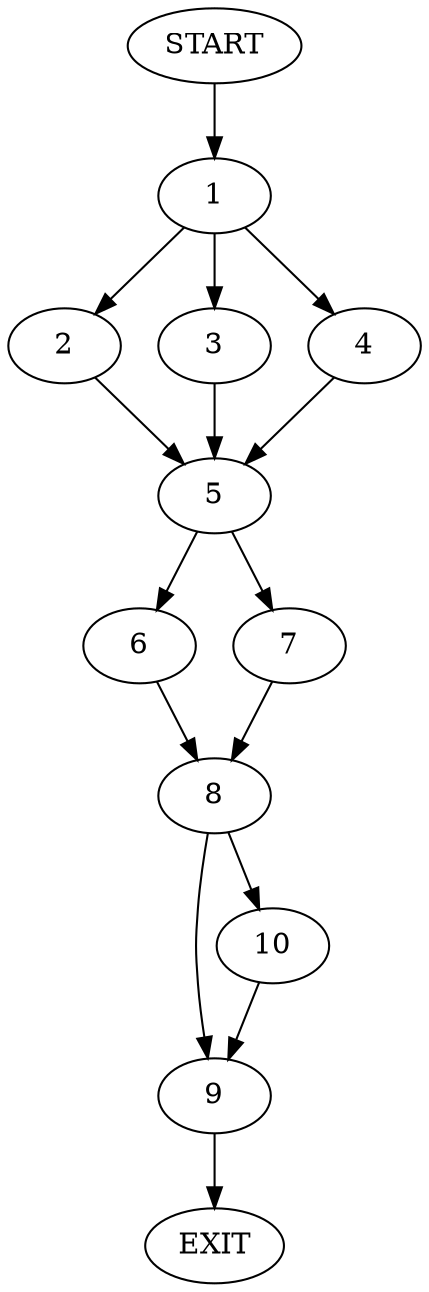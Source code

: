digraph {
0 [label="START"]
11 [label="EXIT"]
0 -> 1
1 -> 2
1 -> 3
1 -> 4
2 -> 5
4 -> 5
3 -> 5
5 -> 6
5 -> 7
7 -> 8
6 -> 8
8 -> 9
8 -> 10
9 -> 11
10 -> 9
}
